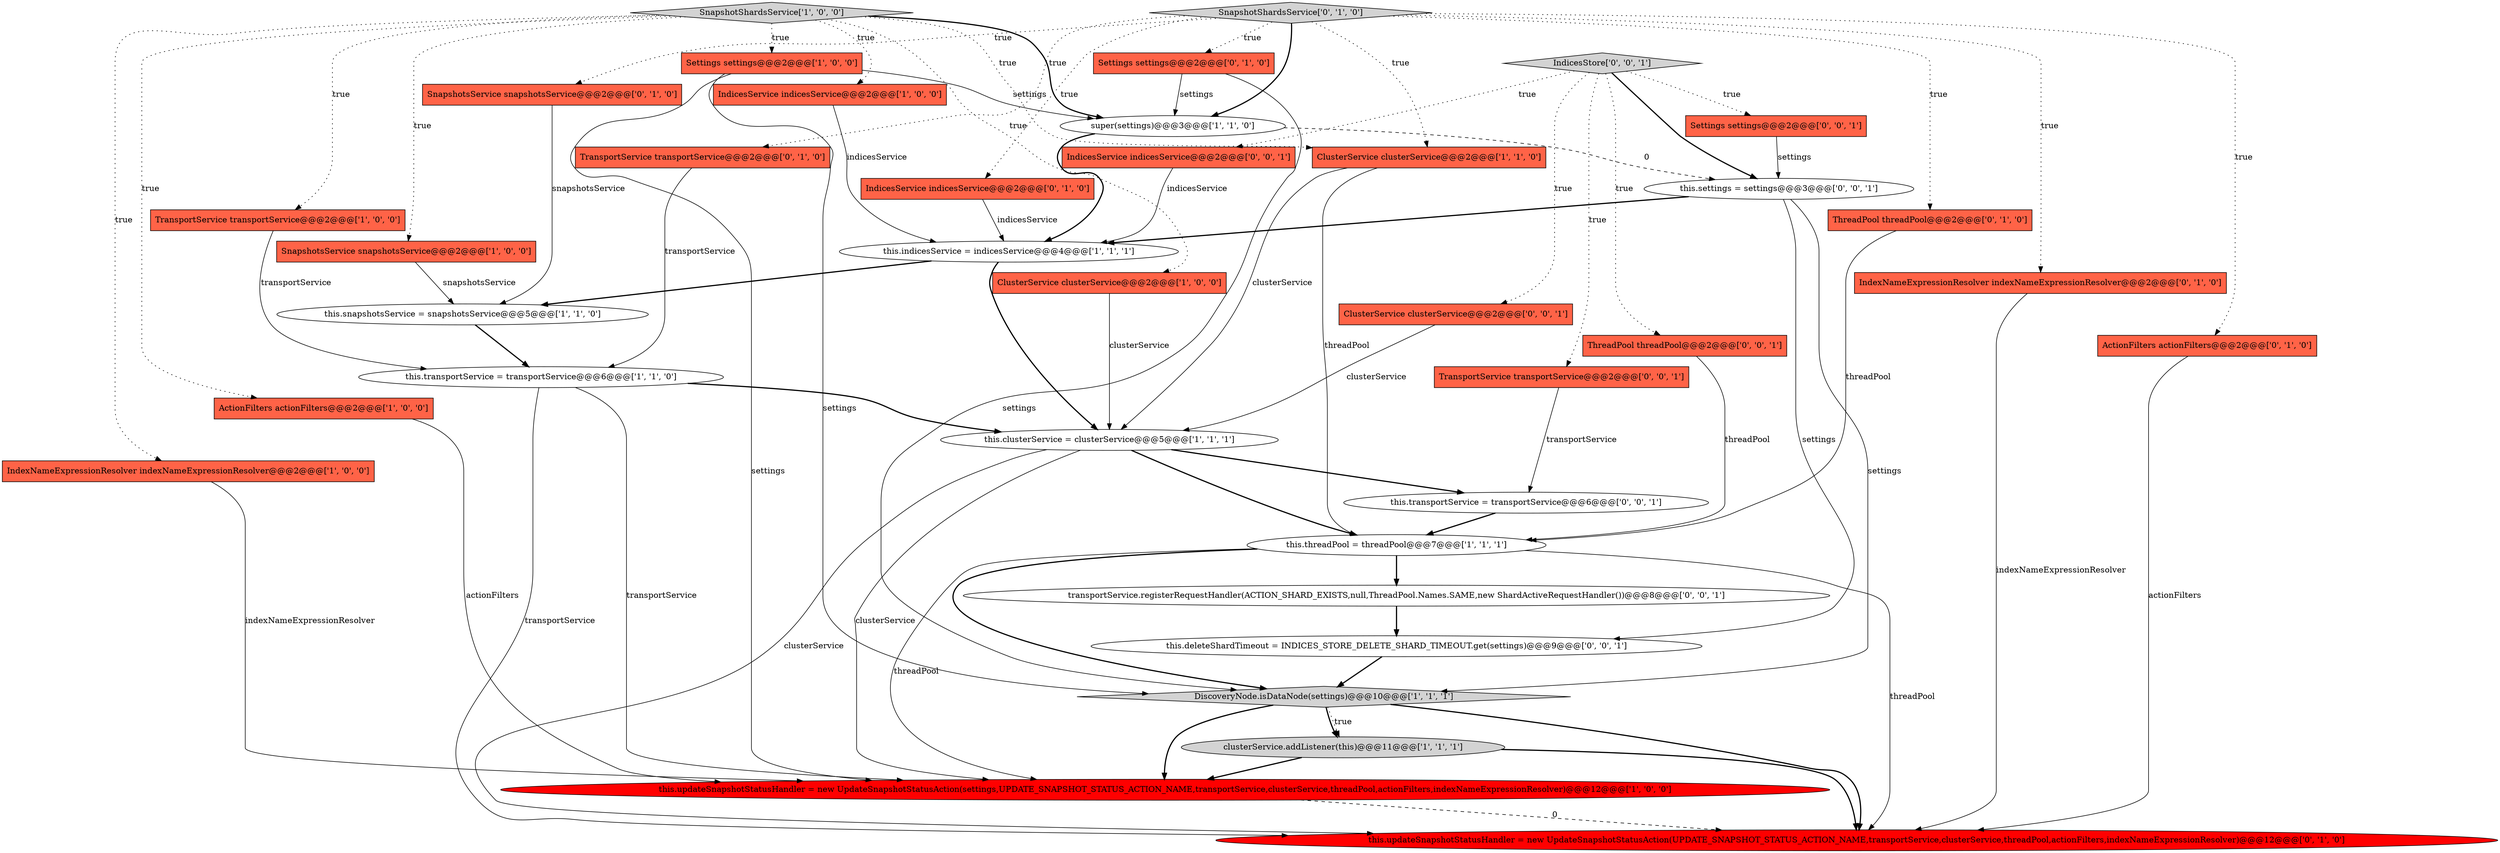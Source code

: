 digraph {
11 [style = filled, label = "this.snapshotsService = snapshotsService@@@5@@@['1', '1', '0']", fillcolor = white, shape = ellipse image = "AAA0AAABBB1BBB"];
14 [style = filled, label = "ClusterService clusterService@@@2@@@['1', '1', '0']", fillcolor = tomato, shape = box image = "AAA0AAABBB1BBB"];
31 [style = filled, label = "ClusterService clusterService@@@2@@@['0', '0', '1']", fillcolor = tomato, shape = box image = "AAA0AAABBB3BBB"];
17 [style = filled, label = "this.indicesService = indicesService@@@4@@@['1', '1', '1']", fillcolor = white, shape = ellipse image = "AAA0AAABBB1BBB"];
10 [style = filled, label = "IndicesService indicesService@@@2@@@['1', '0', '0']", fillcolor = tomato, shape = box image = "AAA0AAABBB1BBB"];
3 [style = filled, label = "ActionFilters actionFilters@@@2@@@['1', '0', '0']", fillcolor = tomato, shape = box image = "AAA0AAABBB1BBB"];
15 [style = filled, label = "this.updateSnapshotStatusHandler = new UpdateSnapshotStatusAction(settings,UPDATE_SNAPSHOT_STATUS_ACTION_NAME,transportService,clusterService,threadPool,actionFilters,indexNameExpressionResolver)@@@12@@@['1', '0', '0']", fillcolor = red, shape = ellipse image = "AAA1AAABBB1BBB"];
23 [style = filled, label = "ThreadPool threadPool@@@2@@@['0', '1', '0']", fillcolor = tomato, shape = box image = "AAA0AAABBB2BBB"];
7 [style = filled, label = "TransportService transportService@@@2@@@['1', '0', '0']", fillcolor = tomato, shape = box image = "AAA0AAABBB1BBB"];
25 [style = filled, label = "Settings settings@@@2@@@['0', '1', '0']", fillcolor = tomato, shape = box image = "AAA0AAABBB2BBB"];
1 [style = filled, label = "SnapshotsService snapshotsService@@@2@@@['1', '0', '0']", fillcolor = tomato, shape = box image = "AAA0AAABBB1BBB"];
35 [style = filled, label = "this.settings = settings@@@3@@@['0', '0', '1']", fillcolor = white, shape = ellipse image = "AAA0AAABBB3BBB"];
9 [style = filled, label = "this.clusterService = clusterService@@@5@@@['1', '1', '1']", fillcolor = white, shape = ellipse image = "AAA0AAABBB1BBB"];
28 [style = filled, label = "ThreadPool threadPool@@@2@@@['0', '0', '1']", fillcolor = tomato, shape = box image = "AAA0AAABBB3BBB"];
2 [style = filled, label = "super(settings)@@@3@@@['1', '1', '0']", fillcolor = white, shape = ellipse image = "AAA0AAABBB1BBB"];
26 [style = filled, label = "this.updateSnapshotStatusHandler = new UpdateSnapshotStatusAction(UPDATE_SNAPSHOT_STATUS_ACTION_NAME,transportService,clusterService,threadPool,actionFilters,indexNameExpressionResolver)@@@12@@@['0', '1', '0']", fillcolor = red, shape = ellipse image = "AAA1AAABBB2BBB"];
29 [style = filled, label = "IndicesService indicesService@@@2@@@['0', '0', '1']", fillcolor = tomato, shape = box image = "AAA0AAABBB3BBB"];
16 [style = filled, label = "DiscoveryNode.isDataNode(settings)@@@10@@@['1', '1', '1']", fillcolor = lightgray, shape = diamond image = "AAA0AAABBB1BBB"];
12 [style = filled, label = "this.threadPool = threadPool@@@7@@@['1', '1', '1']", fillcolor = white, shape = ellipse image = "AAA0AAABBB1BBB"];
33 [style = filled, label = "IndicesStore['0', '0', '1']", fillcolor = lightgray, shape = diamond image = "AAA0AAABBB3BBB"];
18 [style = filled, label = "SnapshotsService snapshotsService@@@2@@@['0', '1', '0']", fillcolor = tomato, shape = box image = "AAA0AAABBB2BBB"];
32 [style = filled, label = "this.transportService = transportService@@@6@@@['0', '0', '1']", fillcolor = white, shape = ellipse image = "AAA0AAABBB3BBB"];
6 [style = filled, label = "clusterService.addListener(this)@@@11@@@['1', '1', '1']", fillcolor = lightgray, shape = ellipse image = "AAA0AAABBB1BBB"];
30 [style = filled, label = "transportService.registerRequestHandler(ACTION_SHARD_EXISTS,null,ThreadPool.Names.SAME,new ShardActiveRequestHandler())@@@8@@@['0', '0', '1']", fillcolor = white, shape = ellipse image = "AAA0AAABBB3BBB"];
13 [style = filled, label = "ClusterService clusterService@@@2@@@['1', '0', '0']", fillcolor = tomato, shape = box image = "AAA0AAABBB1BBB"];
22 [style = filled, label = "IndexNameExpressionResolver indexNameExpressionResolver@@@2@@@['0', '1', '0']", fillcolor = tomato, shape = box image = "AAA0AAABBB2BBB"];
19 [style = filled, label = "ActionFilters actionFilters@@@2@@@['0', '1', '0']", fillcolor = tomato, shape = box image = "AAA0AAABBB2BBB"];
34 [style = filled, label = "TransportService transportService@@@2@@@['0', '0', '1']", fillcolor = tomato, shape = box image = "AAA0AAABBB3BBB"];
20 [style = filled, label = "TransportService transportService@@@2@@@['0', '1', '0']", fillcolor = tomato, shape = box image = "AAA0AAABBB2BBB"];
27 [style = filled, label = "Settings settings@@@2@@@['0', '0', '1']", fillcolor = tomato, shape = box image = "AAA0AAABBB3BBB"];
36 [style = filled, label = "this.deleteShardTimeout = INDICES_STORE_DELETE_SHARD_TIMEOUT.get(settings)@@@9@@@['0', '0', '1']", fillcolor = white, shape = ellipse image = "AAA0AAABBB3BBB"];
4 [style = filled, label = "this.transportService = transportService@@@6@@@['1', '1', '0']", fillcolor = white, shape = ellipse image = "AAA0AAABBB1BBB"];
8 [style = filled, label = "SnapshotShardsService['1', '0', '0']", fillcolor = lightgray, shape = diamond image = "AAA0AAABBB1BBB"];
0 [style = filled, label = "Settings settings@@@2@@@['1', '0', '0']", fillcolor = tomato, shape = box image = "AAA0AAABBB1BBB"];
21 [style = filled, label = "SnapshotShardsService['0', '1', '0']", fillcolor = lightgray, shape = diamond image = "AAA0AAABBB2BBB"];
24 [style = filled, label = "IndicesService indicesService@@@2@@@['0', '1', '0']", fillcolor = tomato, shape = box image = "AAA0AAABBB2BBB"];
5 [style = filled, label = "IndexNameExpressionResolver indexNameExpressionResolver@@@2@@@['1', '0', '0']", fillcolor = tomato, shape = box image = "AAA0AAABBB1BBB"];
2->17 [style = bold, label=""];
4->9 [style = bold, label=""];
16->15 [style = bold, label=""];
9->15 [style = solid, label="clusterService"];
33->35 [style = bold, label=""];
6->26 [style = bold, label=""];
21->20 [style = dotted, label="true"];
0->15 [style = solid, label="settings"];
25->2 [style = solid, label="settings"];
21->18 [style = dotted, label="true"];
32->12 [style = bold, label=""];
2->35 [style = dashed, label="0"];
20->4 [style = solid, label="transportService"];
16->6 [style = bold, label=""];
17->9 [style = bold, label=""];
11->4 [style = bold, label=""];
9->32 [style = bold, label=""];
33->34 [style = dotted, label="true"];
33->28 [style = dotted, label="true"];
12->15 [style = solid, label="threadPool"];
16->26 [style = bold, label=""];
8->7 [style = dotted, label="true"];
21->22 [style = dotted, label="true"];
12->30 [style = bold, label=""];
23->12 [style = solid, label="threadPool"];
30->36 [style = bold, label=""];
12->16 [style = bold, label=""];
8->10 [style = dotted, label="true"];
29->17 [style = solid, label="indicesService"];
15->26 [style = dashed, label="0"];
13->9 [style = solid, label="clusterService"];
4->15 [style = solid, label="transportService"];
8->3 [style = dotted, label="true"];
3->15 [style = solid, label="actionFilters"];
6->15 [style = bold, label=""];
25->16 [style = solid, label="settings"];
21->2 [style = bold, label=""];
12->26 [style = solid, label="threadPool"];
21->25 [style = dotted, label="true"];
8->1 [style = dotted, label="true"];
34->32 [style = solid, label="transportService"];
24->17 [style = solid, label="indicesService"];
5->15 [style = solid, label="indexNameExpressionResolver"];
14->12 [style = solid, label="threadPool"];
27->35 [style = solid, label="settings"];
8->2 [style = bold, label=""];
21->24 [style = dotted, label="true"];
8->5 [style = dotted, label="true"];
21->23 [style = dotted, label="true"];
0->16 [style = solid, label="settings"];
8->14 [style = dotted, label="true"];
35->16 [style = solid, label="settings"];
21->19 [style = dotted, label="true"];
35->36 [style = solid, label="settings"];
18->11 [style = solid, label="snapshotsService"];
28->12 [style = solid, label="threadPool"];
35->17 [style = bold, label=""];
21->14 [style = dotted, label="true"];
36->16 [style = bold, label=""];
14->9 [style = solid, label="clusterService"];
33->29 [style = dotted, label="true"];
22->26 [style = solid, label="indexNameExpressionResolver"];
19->26 [style = solid, label="actionFilters"];
31->9 [style = solid, label="clusterService"];
8->0 [style = dotted, label="true"];
8->13 [style = dotted, label="true"];
9->12 [style = bold, label=""];
7->4 [style = solid, label="transportService"];
4->26 [style = solid, label="transportService"];
9->26 [style = solid, label="clusterService"];
0->2 [style = solid, label="settings"];
33->27 [style = dotted, label="true"];
1->11 [style = solid, label="snapshotsService"];
16->6 [style = dotted, label="true"];
10->17 [style = solid, label="indicesService"];
17->11 [style = bold, label=""];
33->31 [style = dotted, label="true"];
}
